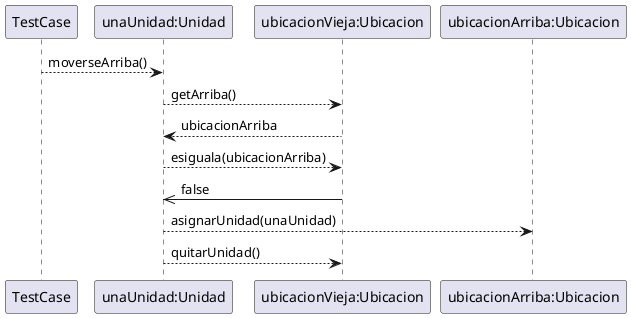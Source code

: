 @startuml
'https://plantuml.com/sequence-diagram

TestCase --> "unaUnidad:Unidad": moverseArriba()
"unaUnidad:Unidad" --> "ubicacionVieja:Ubicacion": getArriba()
"ubicacionVieja:Ubicacion" --> "unaUnidad:Unidad": ubicacionArriba
"unaUnidad:Unidad" --> "ubicacionVieja:Ubicacion": esiguala(ubicacionArriba)
"ubicacionVieja:Ubicacion" ->> "unaUnidad:Unidad": false
"unaUnidad:Unidad" --> "ubicacionArriba:Ubicacion": asignarUnidad(unaUnidad)
"unaUnidad:Unidad" --> "ubicacionVieja:Ubicacion": quitarUnidad()
@enduml
